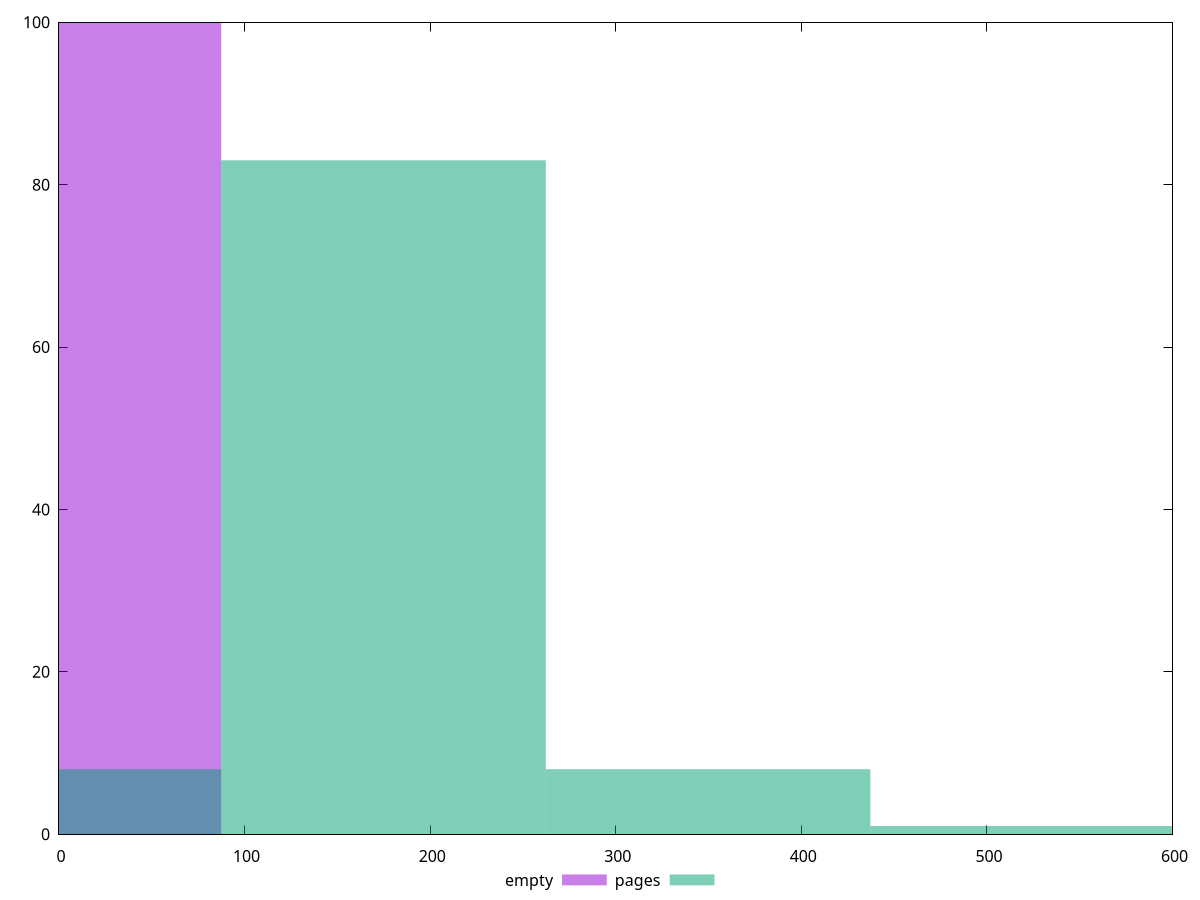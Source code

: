 reset

$empty <<EOF
0 100
EOF

$pages <<EOF
349.74588076397947 8
174.87294038198974 83
0 8
524.6188211459692 1
EOF

set key outside below
set boxwidth 174.87294038198974
set xrange [0:600]
set yrange [0:100]
set style fill transparent solid 0.5 noborder
set terminal svg size 640, 500 enhanced background rgb 'white'
set output "report_00007_2020-12-11T15:55:29.892Z/unused-css-rules/comparison/histogram/0_vs_1.svg"

plot $empty title "empty" with boxes, \
     $pages title "pages" with boxes

reset
